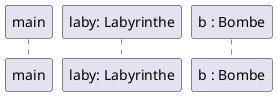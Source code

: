 @startuml
participant "main" as main
participant "laby: Labyrinthe" as laby
participant "b : Bombe" as bombe

@enduml